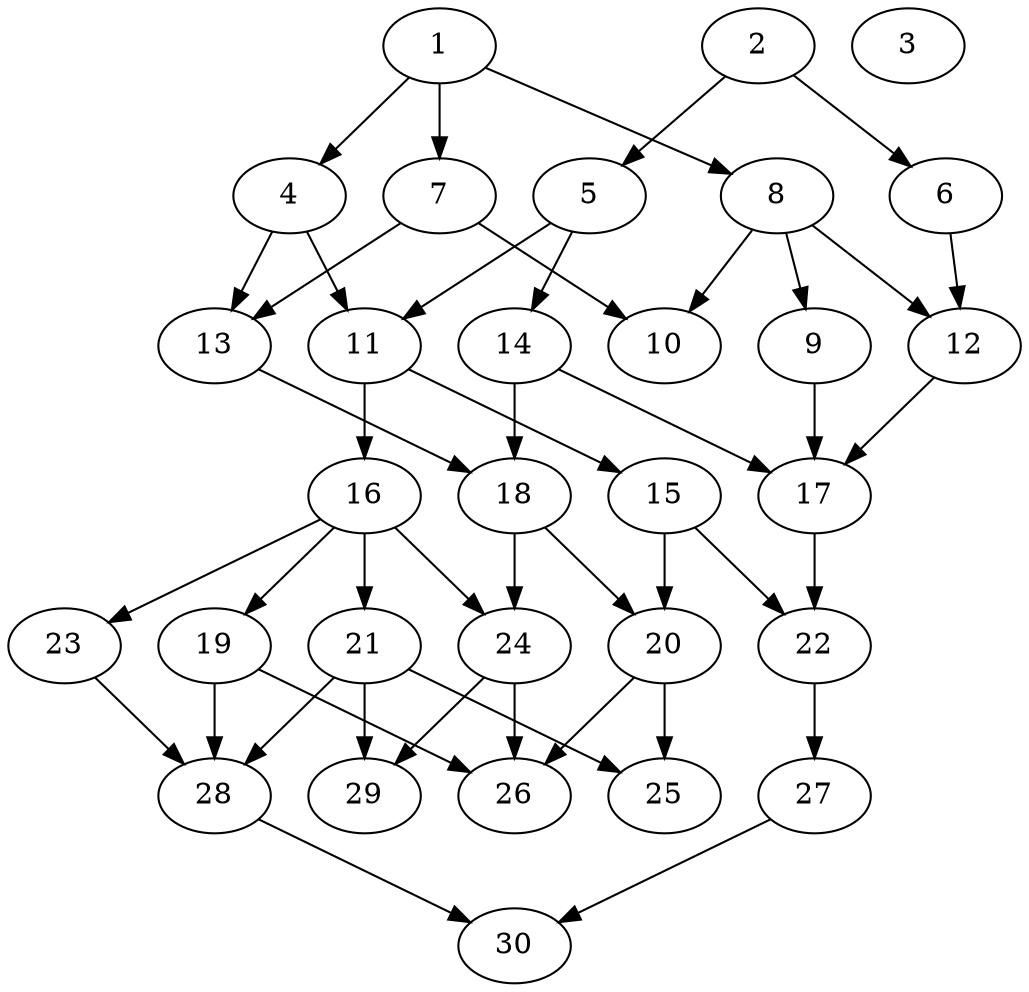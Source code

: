 // DAG automatically generated by daggen at Fri Jul 29 10:40:31 2022
// daggen.exe --dot -n 30 --ccr 0.5 --fat 0.5 --regular 0.5 --density 0.5 -o data\30/random_30_32.gv 
digraph G {
  1 [compute_size="15300427776", trans_size="80562", result_size="91136", ram="29559008",alpha="0.07"]
  1 -> 4 [size ="91136"]
  1 -> 7 [size ="91136"]
  1 -> 8 [size ="91136"]
  2 [compute_size="100760802496", trans_size="19534", result_size="1024", ram="51741344",alpha="0.11"]
  2 -> 5 [size ="1024"]
  2 -> 6 [size ="1024"]
  3 [compute_size="28991029248", trans_size="355174", result_size="0", ram="7626944",alpha="0.02"]
  4 [compute_size="1531662336", trans_size="836240", result_size="29696", ram="16167872",alpha="0.10"]
  4 -> 11 [size ="29696"]
  4 -> 13 [size ="29696"]
  5 [compute_size="28920621794", trans_size="907626", result_size="29696", ram="44435936",alpha="0.09"]
  5 -> 11 [size ="29696"]
  5 -> 14 [size ="29696"]
  6 [compute_size="239915968553", trans_size="713831", result_size="13312", ram="50638880",alpha="0.12"]
  6 -> 12 [size ="13312"]
  7 [compute_size="68719476736", trans_size="938540", result_size="74752", ram="42207248",alpha="0.17"]
  7 -> 10 [size ="74752"]
  7 -> 13 [size ="74752"]
  8 [compute_size="782757789696", trans_size="355749", result_size="54272", ram="21536048",alpha="0.04"]
  8 -> 9 [size ="54272"]
  8 -> 10 [size ="54272"]
  8 -> 12 [size ="54272"]
  9 [compute_size="549755813888", trans_size="346574", result_size="91136", ram="13891664",alpha="0.03"]
  9 -> 17 [size ="91136"]
  10 [compute_size="95230197898", trans_size="676652", result_size="0", ram="33484160",alpha="0.01"]
  11 [compute_size="27834513408", trans_size="752354", result_size="54272", ram="15347360",alpha="0.15"]
  11 -> 15 [size ="54272"]
  11 -> 16 [size ="54272"]
  12 [compute_size="2838675456", trans_size="754112", result_size="29696", ram="39622160",alpha="0.07"]
  12 -> 17 [size ="29696"]
  13 [compute_size="48246816768", trans_size="942504", result_size="74752", ram="24515552",alpha="0.10"]
  13 -> 18 [size ="74752"]
  14 [compute_size="28991029248", trans_size="37916", result_size="29696", ram="12786032",alpha="0.08"]
  14 -> 17 [size ="29696"]
  14 -> 18 [size ="29696"]
  15 [compute_size="134217728000", trans_size="254376", result_size="1024", ram="41682944",alpha="0.19"]
  15 -> 20 [size ="1024"]
  15 -> 22 [size ="1024"]
  16 [compute_size="359888794618", trans_size="790524", result_size="9216", ram="30414368",alpha="0.11"]
  16 -> 19 [size ="9216"]
  16 -> 21 [size ="9216"]
  16 -> 23 [size ="9216"]
  16 -> 24 [size ="9216"]
  17 [compute_size="9278244864", trans_size="899026", result_size="9216", ram="36162704",alpha="0.12"]
  17 -> 22 [size ="9216"]
  18 [compute_size="49189271809", trans_size="970700", result_size="29696", ram="15284000",alpha="0.07"]
  18 -> 20 [size ="29696"]
  18 -> 24 [size ="29696"]
  19 [compute_size="132524046450", trans_size="743402", result_size="9216", ram="13516256",alpha="0.06"]
  19 -> 26 [size ="9216"]
  19 -> 28 [size ="9216"]
  20 [compute_size="362171596800", trans_size="770096", result_size="91136", ram="42031424",alpha="0.17"]
  20 -> 25 [size ="91136"]
  20 -> 26 [size ="91136"]
  21 [compute_size="893255680", trans_size="24010", result_size="70656", ram="36237152",alpha="0.15"]
  21 -> 25 [size ="70656"]
  21 -> 28 [size ="70656"]
  21 -> 29 [size ="70656"]
  22 [compute_size="164677323175", trans_size="444143", result_size="13312", ram="17260832",alpha="0.15"]
  22 -> 27 [size ="13312"]
  23 [compute_size="5159219200", trans_size="942408", result_size="1024", ram="4892960",alpha="0.05"]
  23 -> 28 [size ="1024"]
  24 [compute_size="28991029248", trans_size="76310", result_size="29696", ram="6546656",alpha="0.02"]
  24 -> 26 [size ="29696"]
  24 -> 29 [size ="29696"]
  25 [compute_size="368293445632", trans_size="568278", result_size="0", ram="18821072",alpha="0.08"]
  26 [compute_size="5550970880", trans_size="915938", result_size="0", ram="16117184",alpha="0.15"]
  27 [compute_size="664092104676", trans_size="1045603", result_size="1024", ram="33381200",alpha="0.03"]
  27 -> 30 [size ="1024"]
  28 [compute_size="27245772800", trans_size="72346", result_size="1024", ram="35397632",alpha="0.01"]
  28 -> 30 [size ="1024"]
  29 [compute_size="19014082560", trans_size="862774", result_size="0", ram="48123488",alpha="0.11"]
  30 [compute_size="6174015488", trans_size="204569", result_size="0", ram="30572768",alpha="0.17"]
}

